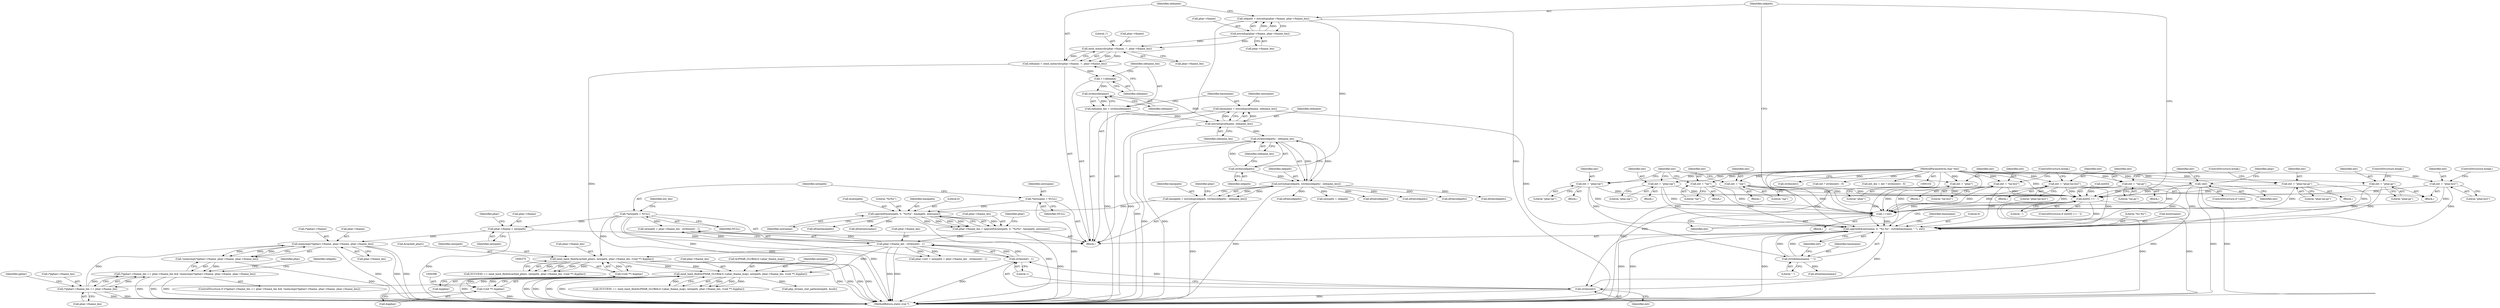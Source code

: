 digraph "0_php_b2cf3f064b8f5efef89bb084521b61318c71781b@API" {
"1000411" [label="(Call,memcmp((*pphar)->fname, phar->fname, phar->fname_len))"];
"1000338" [label="(Call,phar->fname = newpath)"];
"1000128" [label="(Call,*newpath = NULL)"];
"1000402" [label="(Call,(*pphar)->fname_len == phar->fname_len)"];
"1000386" [label="(Call,zend_hash_find(&(PHAR_GLOBALS->phar_fname_map), newpath, phar->fname_len, (void **) &pphar))"];
"1000367" [label="(Call,zend_hash_find(&cached_phars, newpath, phar->fname_len, (void **) &pphar))"];
"1000349" [label="(Call,phar->fname_len - strlen(ext) - 1)"];
"1000327" [label="(Call,phar->fname_len = spprintf(&newpath, 0, \"%s%s\", basepath, newname))"];
"1000331" [label="(Call,spprintf(&newpath, 0, \"%s%s\", basepath, newname))"];
"1000319" [label="(Call,basepath = estrndup(oldpath, (strlen(oldpath) - oldname_len)))"];
"1000321" [label="(Call,estrndup(oldpath, (strlen(oldpath) - oldname_len)))"];
"1000324" [label="(Call,strlen(oldpath))"];
"1000278" [label="(Call,oldpath = estrndup(phar->fname, phar->fname_len))"];
"1000280" [label="(Call,estrndup(phar->fname, phar->fname_len))"];
"1000323" [label="(Call,strlen(oldpath) - oldname_len)"];
"1000305" [label="(Call,estrndup(oldname, oldname_len))"];
"1000301" [label="(Call,strlen(oldname))"];
"1000297" [label="(Call,++oldname)"];
"1000287" [label="(Call,oldname = zend_memrchr(phar->fname, '/', phar->fname_len))"];
"1000289" [label="(Call,zend_memrchr(phar->fname, '/', phar->fname_len))"];
"1000299" [label="(Call,oldname_len = strlen(oldname))"];
"1000124" [label="(Call,*newname = NULL)"];
"1000353" [label="(Call,strlen(ext) - 1)"];
"1000354" [label="(Call,strlen(ext))"];
"1000308" [label="(Call,spprintf(&newname, 0, \"%s.%s\", strtok(basename, \".\"), ext))"];
"1000313" [label="(Call,strtok(basename, \".\"))"];
"1000303" [label="(Call,basename = estrndup(oldname, oldname_len))"];
"1000224" [label="(Call,ext = \"phar.tar\")"];
"1000104" [label="(MethodParameterIn,char *ext)"];
"1000189" [label="(Call,ext = \"tar.gz\")"];
"1000169" [label="(Call,ext = \"phar.zip\")"];
"1000204" [label="(Call,ext = \"tar.bz2\")"];
"1000270" [label="(Call,ext[0] == '.')"];
"1000219" [label="(Call,ext = \"tar\")"];
"1000164" [label="(Call,ext = \"zip\")"];
"1000209" [label="(Call,ext = \"phar.tar.bz2\")"];
"1000235" [label="(Call,ext = \"phar.gz\")"];
"1000194" [label="(Call,ext = \"phar.tar.gz\")"];
"1000151" [label="(Call,!ext)"];
"1000245" [label="(Call,ext = \"phar\")"];
"1000240" [label="(Call,ext = \"phar.bz2\")"];
"1000276" [label="(Call,++ext)"];
"1000374" [label="(Call,(void **) &pphar)"];
"1000395" [label="(Call,(void **) &pphar)"];
"1000410" [label="(Call,!memcmp((*pphar)->fname, phar->fname, phar->fname_len))"];
"1000401" [label="(Call,(*pphar)->fname_len == phar->fname_len && !memcmp((*pphar)->fname, phar->fname, phar->fname_len))"];
"1000150" [label="(ControlStructure,if (!ext))"];
"1000350" [label="(Call,phar->fname_len)"];
"1000416" [label="(Call,phar->fname)"];
"1000141" [label="(Call,strlen(ext))"];
"1000305" [label="(Call,estrndup(oldname, oldname_len))"];
"1000169" [label="(Call,ext = \"phar.zip\")"];
"1000407" [label="(Call,phar->fname_len)"];
"1000419" [label="(Call,phar->fname_len)"];
"1000191" [label="(Literal,\"tar.gz\")"];
"1000210" [label="(Identifier,ext)"];
"1000576" [label="(Call,efree(oldpath))"];
"1000235" [label="(Call,ext = \"phar.gz\")"];
"1000233" [label="(Block,)"];
"1000247" [label="(Literal,\"phar\")"];
"1000194" [label="(Call,ext = \"phar.tar.gz\")"];
"1000246" [label="(Identifier,ext)"];
"1000253" [label="(Identifier,ext)"];
"1000190" [label="(Identifier,ext)"];
"1000276" [label="(Call,++ext)"];
"1000368" [label="(Call,&cached_phars)"];
"1000274" [label="(Literal,'.')"];
"1000374" [label="(Call,(void **) &pphar)"];
"1000312" [label="(Literal,\"%s.%s\")"];
"1000308" [label="(Call,spprintf(&newname, 0, \"%s.%s\", strtok(basename, \".\"), ext))"];
"1000281" [label="(Call,phar->fname)"];
"1000203" [label="(Block,)"];
"1000414" [label="(Identifier,pphar)"];
"1000370" [label="(Identifier,newpath)"];
"1000212" [label="(ControlStructure,break;)"];
"1000197" [label="(ControlStructure,break;)"];
"1000209" [label="(Call,ext = \"phar.tar.bz2\")"];
"1000347" [label="(Call,newpath + phar->fname_len - strlen(ext) - 1)"];
"1000269" [label="(ControlStructure,if (ext[0] == '.'))"];
"1000220" [label="(Identifier,ext)"];
"1000277" [label="(Identifier,ext)"];
"1000376" [label="(Call,&pphar)"];
"1000242" [label="(Literal,\"phar.bz2\")"];
"1000279" [label="(Identifier,oldpath)"];
"1000392" [label="(Call,phar->fname_len)"];
"1000357" [label="(Call,efree(basepath))"];
"1000403" [label="(Call,(*pphar)->fname_len)"];
"1000196" [label="(Literal,\"phar.tar.gz\")"];
"1000336" [label="(Identifier,basepath)"];
"1000387" [label="(Call,&(PHAR_GLOBALS->phar_fname_map))"];
"1000288" [label="(Identifier,oldname)"];
"1000294" [label="(Call,phar->fname_len)"];
"1000402" [label="(Call,(*pphar)->fname_len == phar->fname_len)"];
"1000343" [label="(Call,phar->ext = newpath + phar->fname_len - strlen(ext) - 1)"];
"1000325" [label="(Identifier,oldpath)"];
"1000326" [label="(Identifier,oldname_len)"];
"1000151" [label="(Call,!ext)"];
"1000410" [label="(Call,!memcmp((*pphar)->fname, phar->fname, phar->fname_len))"];
"1000331" [label="(Call,spprintf(&newpath, 0, \"%s%s\", basepath, newname))"];
"1000412" [label="(Call,(*pphar)->fname)"];
"1000275" [label="(Block,)"];
"1000208" [label="(Block,)"];
"1000270" [label="(Call,ext[0] == '.')"];
"1000379" [label="(Call,efree(oldpath))"];
"1000334" [label="(Literal,0)"];
"1000128" [label="(Call,*newpath = NULL)"];
"1000488" [label="(Call,efree(oldpath))"];
"1000298" [label="(Identifier,oldname)"];
"1000309" [label="(Call,&newname)"];
"1000300" [label="(Identifier,oldname_len)"];
"1000345" [label="(Identifier,phar)"];
"1000206" [label="(Literal,\"tar.bz2\")"];
"1000391" [label="(Identifier,newpath)"];
"1000280" [label="(Call,estrndup(phar->fname, phar->fname_len))"];
"1000323" [label="(Call,strlen(oldpath) - oldname_len)"];
"1000340" [label="(Identifier,phar)"];
"1000317" [label="(Call,efree(basename))"];
"1000165" [label="(Identifier,ext)"];
"1000284" [label="(Call,phar->fname_len)"];
"1000156" [label="(Identifier,phar)"];
"1000304" [label="(Identifier,basename)"];
"1000104" [label="(MethodParameterIn,char *ext)"];
"1000337" [label="(Identifier,newname)"];
"1000126" [label="(Identifier,NULL)"];
"1000332" [label="(Call,&newpath)"];
"1000106" [label="(Block,)"];
"1000324" [label="(Call,strlen(oldpath))"];
"1000168" [label="(Block,)"];
"1000501" [label="(Call,efree(oldpath))"];
"1000314" [label="(Identifier,basename)"];
"1000164" [label="(Call,ext = \"zip\")"];
"1000386" [label="(Call,zend_hash_find(&(PHAR_GLOBALS->phar_fname_map), newpath, phar->fname_len, (void **) &pphar))"];
"1000236" [label="(Identifier,ext)"];
"1000365" [label="(Call,SUCCESS == zend_hash_find(&cached_phars, newpath, phar->fname_len, (void **) &pphar))"];
"1000307" [label="(Identifier,oldname_len)"];
"1000384" [label="(Call,SUCCESS == zend_hash_find(&(PHAR_GLOBALS->phar_fname_map), newpath, phar->fname_len, (void **) &pphar))"];
"1000303" [label="(Call,basename = estrndup(oldname, oldname_len))"];
"1000371" [label="(Call,phar->fname_len)"];
"1000342" [label="(Identifier,newpath)"];
"1000401" [label="(Call,(*pphar)->fname_len == phar->fname_len && !memcmp((*pphar)->fname, phar->fname, phar->fname_len))"];
"1000166" [label="(Literal,\"zip\")"];
"1000484" [label="(Call,newpath = oldpath)"];
"1000130" [label="(Identifier,NULL)"];
"1000271" [label="(Call,ext[0])"];
"1000204" [label="(Call,ext = \"tar.bz2\")"];
"1000411" [label="(Call,memcmp((*pphar)->fname, phar->fname, phar->fname_len))"];
"1000245" [label="(Call,ext = \"phar\")"];
"1000313" [label="(Call,strtok(basename, \".\"))"];
"1000287" [label="(Call,oldname = zend_memrchr(phar->fname, '/', phar->fname_len))"];
"1000125" [label="(Identifier,newname)"];
"1000349" [label="(Call,phar->fname_len - strlen(ext) - 1)"];
"1000335" [label="(Literal,\"%s%s\")"];
"1000223" [label="(Block,)"];
"1000189" [label="(Call,ext = \"tar.gz\")"];
"1000328" [label="(Call,phar->fname_len)"];
"1000301" [label="(Call,strlen(oldname))"];
"1000195" [label="(Identifier,ext)"];
"1000339" [label="(Call,phar->fname)"];
"1000400" [label="(ControlStructure,if ((*pphar)->fname_len == phar->fname_len && !memcmp((*pphar)->fname, phar->fname, phar->fname_len)))"];
"1000272" [label="(Identifier,ext)"];
"1000238" [label="(ControlStructure,break;)"];
"1000237" [label="(Literal,\"phar.gz\")"];
"1000240" [label="(Call,ext = \"phar.bz2\")"];
"1000293" [label="(Literal,'/')"];
"1000327" [label="(Call,phar->fname_len = spprintf(&newpath, 0, \"%s%s\", basepath, newname))"];
"1000224" [label="(Call,ext = \"phar.tar\")"];
"1000338" [label="(Call,phar->fname = newpath)"];
"1000219" [label="(Call,ext = \"tar\")"];
"1000686" [label="(MethodReturn,static zval *)"];
"1000211" [label="(Literal,\"phar.tar.bz2\")"];
"1000395" [label="(Call,(void **) &pphar)"];
"1000356" [label="(Literal,1)"];
"1000322" [label="(Identifier,oldpath)"];
"1000226" [label="(Literal,\"phar.tar\")"];
"1000321" [label="(Call,estrndup(oldpath, (strlen(oldpath) - oldname_len)))"];
"1000289" [label="(Call,zend_memrchr(phar->fname, '/', phar->fname_len))"];
"1000512" [label="(Call,efree(oldpath))"];
"1000205" [label="(Identifier,ext)"];
"1000218" [label="(Block,)"];
"1000353" [label="(Call,strlen(ext) - 1)"];
"1000318" [label="(Identifier,basename)"];
"1000367" [label="(Call,zend_hash_find(&cached_phars, newpath, phar->fname_len, (void **) &pphar))"];
"1000315" [label="(Literal,\".\")"];
"1000139" [label="(Call,ext ? strlen(ext) : 0)"];
"1000278" [label="(Call,oldpath = estrndup(phar->fname, phar->fname_len))"];
"1000241" [label="(Identifier,ext)"];
"1000428" [label="(Identifier,phar)"];
"1000489" [label="(Identifier,oldpath)"];
"1000221" [label="(Literal,\"tar\")"];
"1000319" [label="(Call,basepath = estrndup(oldpath, (strlen(oldpath) - oldname_len)))"];
"1000355" [label="(Identifier,ext)"];
"1000311" [label="(Literal,0)"];
"1000137" [label="(Call,ext_len = ext ? strlen(ext) : 0)"];
"1000171" [label="(Literal,\"phar.zip\")"];
"1000193" [label="(Block,)"];
"1000243" [label="(ControlStructure,break;)"];
"1000310" [label="(Identifier,newname)"];
"1000225" [label="(Identifier,ext)"];
"1000496" [label="(Call,php_stream_stat_path(newpath, &ssb))"];
"1000302" [label="(Identifier,oldname)"];
"1000397" [label="(Call,&pphar)"];
"1000299" [label="(Call,oldname_len = strlen(oldname))"];
"1000138" [label="(Identifier,ext_len)"];
"1000152" [label="(Identifier,ext)"];
"1000297" [label="(Call,++oldname)"];
"1000170" [label="(Identifier,ext)"];
"1000124" [label="(Call,*newname = NULL)"];
"1000129" [label="(Identifier,newpath)"];
"1000306" [label="(Identifier,oldname)"];
"1000290" [label="(Call,phar->fname)"];
"1000329" [label="(Identifier,phar)"];
"1000188" [label="(Block,)"];
"1000320" [label="(Identifier,basepath)"];
"1000354" [label="(Call,strlen(ext))"];
"1000163" [label="(Block,)"];
"1000316" [label="(Identifier,ext)"];
"1000359" [label="(Call,efree(newname))"];
"1000411" -> "1000410"  [label="AST: "];
"1000411" -> "1000419"  [label="CFG: "];
"1000412" -> "1000411"  [label="AST: "];
"1000416" -> "1000411"  [label="AST: "];
"1000419" -> "1000411"  [label="AST: "];
"1000410" -> "1000411"  [label="CFG: "];
"1000411" -> "1000686"  [label="DDG: "];
"1000411" -> "1000686"  [label="DDG: "];
"1000411" -> "1000686"  [label="DDG: "];
"1000411" -> "1000410"  [label="DDG: "];
"1000411" -> "1000410"  [label="DDG: "];
"1000411" -> "1000410"  [label="DDG: "];
"1000338" -> "1000411"  [label="DDG: "];
"1000402" -> "1000411"  [label="DDG: "];
"1000338" -> "1000106"  [label="AST: "];
"1000338" -> "1000342"  [label="CFG: "];
"1000339" -> "1000338"  [label="AST: "];
"1000342" -> "1000338"  [label="AST: "];
"1000345" -> "1000338"  [label="CFG: "];
"1000338" -> "1000686"  [label="DDG: "];
"1000128" -> "1000338"  [label="DDG: "];
"1000128" -> "1000106"  [label="AST: "];
"1000128" -> "1000130"  [label="CFG: "];
"1000129" -> "1000128"  [label="AST: "];
"1000130" -> "1000128"  [label="AST: "];
"1000138" -> "1000128"  [label="CFG: "];
"1000128" -> "1000686"  [label="DDG: "];
"1000128" -> "1000343"  [label="DDG: "];
"1000128" -> "1000347"  [label="DDG: "];
"1000128" -> "1000367"  [label="DDG: "];
"1000128" -> "1000386"  [label="DDG: "];
"1000402" -> "1000401"  [label="AST: "];
"1000402" -> "1000407"  [label="CFG: "];
"1000403" -> "1000402"  [label="AST: "];
"1000407" -> "1000402"  [label="AST: "];
"1000414" -> "1000402"  [label="CFG: "];
"1000401" -> "1000402"  [label="CFG: "];
"1000402" -> "1000686"  [label="DDG: "];
"1000402" -> "1000686"  [label="DDG: "];
"1000402" -> "1000401"  [label="DDG: "];
"1000402" -> "1000401"  [label="DDG: "];
"1000386" -> "1000402"  [label="DDG: "];
"1000386" -> "1000384"  [label="AST: "];
"1000386" -> "1000395"  [label="CFG: "];
"1000387" -> "1000386"  [label="AST: "];
"1000391" -> "1000386"  [label="AST: "];
"1000392" -> "1000386"  [label="AST: "];
"1000395" -> "1000386"  [label="AST: "];
"1000384" -> "1000386"  [label="CFG: "];
"1000386" -> "1000686"  [label="DDG: "];
"1000386" -> "1000686"  [label="DDG: "];
"1000386" -> "1000686"  [label="DDG: "];
"1000386" -> "1000686"  [label="DDG: "];
"1000386" -> "1000384"  [label="DDG: "];
"1000386" -> "1000384"  [label="DDG: "];
"1000386" -> "1000384"  [label="DDG: "];
"1000386" -> "1000384"  [label="DDG: "];
"1000367" -> "1000386"  [label="DDG: "];
"1000367" -> "1000386"  [label="DDG: "];
"1000349" -> "1000386"  [label="DDG: "];
"1000395" -> "1000386"  [label="DDG: "];
"1000386" -> "1000496"  [label="DDG: "];
"1000367" -> "1000365"  [label="AST: "];
"1000367" -> "1000374"  [label="CFG: "];
"1000368" -> "1000367"  [label="AST: "];
"1000370" -> "1000367"  [label="AST: "];
"1000371" -> "1000367"  [label="AST: "];
"1000374" -> "1000367"  [label="AST: "];
"1000365" -> "1000367"  [label="CFG: "];
"1000367" -> "1000686"  [label="DDG: "];
"1000367" -> "1000686"  [label="DDG: "];
"1000367" -> "1000686"  [label="DDG: "];
"1000367" -> "1000686"  [label="DDG: "];
"1000367" -> "1000365"  [label="DDG: "];
"1000367" -> "1000365"  [label="DDG: "];
"1000367" -> "1000365"  [label="DDG: "];
"1000367" -> "1000365"  [label="DDG: "];
"1000349" -> "1000367"  [label="DDG: "];
"1000374" -> "1000367"  [label="DDG: "];
"1000349" -> "1000347"  [label="AST: "];
"1000349" -> "1000353"  [label="CFG: "];
"1000350" -> "1000349"  [label="AST: "];
"1000353" -> "1000349"  [label="AST: "];
"1000347" -> "1000349"  [label="CFG: "];
"1000349" -> "1000686"  [label="DDG: "];
"1000349" -> "1000686"  [label="DDG: "];
"1000349" -> "1000343"  [label="DDG: "];
"1000349" -> "1000343"  [label="DDG: "];
"1000349" -> "1000347"  [label="DDG: "];
"1000349" -> "1000347"  [label="DDG: "];
"1000327" -> "1000349"  [label="DDG: "];
"1000353" -> "1000349"  [label="DDG: "];
"1000353" -> "1000349"  [label="DDG: "];
"1000327" -> "1000106"  [label="AST: "];
"1000327" -> "1000331"  [label="CFG: "];
"1000328" -> "1000327"  [label="AST: "];
"1000331" -> "1000327"  [label="AST: "];
"1000340" -> "1000327"  [label="CFG: "];
"1000327" -> "1000686"  [label="DDG: "];
"1000331" -> "1000327"  [label="DDG: "];
"1000331" -> "1000327"  [label="DDG: "];
"1000331" -> "1000327"  [label="DDG: "];
"1000331" -> "1000327"  [label="DDG: "];
"1000331" -> "1000327"  [label="DDG: "];
"1000331" -> "1000337"  [label="CFG: "];
"1000332" -> "1000331"  [label="AST: "];
"1000334" -> "1000331"  [label="AST: "];
"1000335" -> "1000331"  [label="AST: "];
"1000336" -> "1000331"  [label="AST: "];
"1000337" -> "1000331"  [label="AST: "];
"1000331" -> "1000686"  [label="DDG: "];
"1000319" -> "1000331"  [label="DDG: "];
"1000124" -> "1000331"  [label="DDG: "];
"1000331" -> "1000357"  [label="DDG: "];
"1000331" -> "1000359"  [label="DDG: "];
"1000319" -> "1000106"  [label="AST: "];
"1000319" -> "1000321"  [label="CFG: "];
"1000320" -> "1000319"  [label="AST: "];
"1000321" -> "1000319"  [label="AST: "];
"1000329" -> "1000319"  [label="CFG: "];
"1000319" -> "1000686"  [label="DDG: "];
"1000321" -> "1000319"  [label="DDG: "];
"1000321" -> "1000319"  [label="DDG: "];
"1000321" -> "1000323"  [label="CFG: "];
"1000322" -> "1000321"  [label="AST: "];
"1000323" -> "1000321"  [label="AST: "];
"1000321" -> "1000686"  [label="DDG: "];
"1000324" -> "1000321"  [label="DDG: "];
"1000323" -> "1000321"  [label="DDG: "];
"1000323" -> "1000321"  [label="DDG: "];
"1000321" -> "1000379"  [label="DDG: "];
"1000321" -> "1000484"  [label="DDG: "];
"1000321" -> "1000488"  [label="DDG: "];
"1000321" -> "1000501"  [label="DDG: "];
"1000321" -> "1000512"  [label="DDG: "];
"1000321" -> "1000576"  [label="DDG: "];
"1000324" -> "1000323"  [label="AST: "];
"1000324" -> "1000325"  [label="CFG: "];
"1000325" -> "1000324"  [label="AST: "];
"1000326" -> "1000324"  [label="CFG: "];
"1000324" -> "1000323"  [label="DDG: "];
"1000278" -> "1000324"  [label="DDG: "];
"1000278" -> "1000106"  [label="AST: "];
"1000278" -> "1000280"  [label="CFG: "];
"1000279" -> "1000278"  [label="AST: "];
"1000280" -> "1000278"  [label="AST: "];
"1000288" -> "1000278"  [label="CFG: "];
"1000278" -> "1000686"  [label="DDG: "];
"1000280" -> "1000278"  [label="DDG: "];
"1000280" -> "1000278"  [label="DDG: "];
"1000280" -> "1000284"  [label="CFG: "];
"1000281" -> "1000280"  [label="AST: "];
"1000284" -> "1000280"  [label="AST: "];
"1000280" -> "1000289"  [label="DDG: "];
"1000280" -> "1000289"  [label="DDG: "];
"1000323" -> "1000326"  [label="CFG: "];
"1000326" -> "1000323"  [label="AST: "];
"1000323" -> "1000686"  [label="DDG: "];
"1000323" -> "1000686"  [label="DDG: "];
"1000305" -> "1000323"  [label="DDG: "];
"1000305" -> "1000303"  [label="AST: "];
"1000305" -> "1000307"  [label="CFG: "];
"1000306" -> "1000305"  [label="AST: "];
"1000307" -> "1000305"  [label="AST: "];
"1000303" -> "1000305"  [label="CFG: "];
"1000305" -> "1000686"  [label="DDG: "];
"1000305" -> "1000303"  [label="DDG: "];
"1000305" -> "1000303"  [label="DDG: "];
"1000301" -> "1000305"  [label="DDG: "];
"1000299" -> "1000305"  [label="DDG: "];
"1000301" -> "1000299"  [label="AST: "];
"1000301" -> "1000302"  [label="CFG: "];
"1000302" -> "1000301"  [label="AST: "];
"1000299" -> "1000301"  [label="CFG: "];
"1000301" -> "1000299"  [label="DDG: "];
"1000297" -> "1000301"  [label="DDG: "];
"1000297" -> "1000106"  [label="AST: "];
"1000297" -> "1000298"  [label="CFG: "];
"1000298" -> "1000297"  [label="AST: "];
"1000300" -> "1000297"  [label="CFG: "];
"1000287" -> "1000297"  [label="DDG: "];
"1000287" -> "1000106"  [label="AST: "];
"1000287" -> "1000289"  [label="CFG: "];
"1000288" -> "1000287"  [label="AST: "];
"1000289" -> "1000287"  [label="AST: "];
"1000298" -> "1000287"  [label="CFG: "];
"1000287" -> "1000686"  [label="DDG: "];
"1000289" -> "1000287"  [label="DDG: "];
"1000289" -> "1000287"  [label="DDG: "];
"1000289" -> "1000287"  [label="DDG: "];
"1000289" -> "1000294"  [label="CFG: "];
"1000290" -> "1000289"  [label="AST: "];
"1000293" -> "1000289"  [label="AST: "];
"1000294" -> "1000289"  [label="AST: "];
"1000299" -> "1000106"  [label="AST: "];
"1000300" -> "1000299"  [label="AST: "];
"1000304" -> "1000299"  [label="CFG: "];
"1000299" -> "1000686"  [label="DDG: "];
"1000124" -> "1000106"  [label="AST: "];
"1000124" -> "1000126"  [label="CFG: "];
"1000125" -> "1000124"  [label="AST: "];
"1000126" -> "1000124"  [label="AST: "];
"1000129" -> "1000124"  [label="CFG: "];
"1000124" -> "1000686"  [label="DDG: "];
"1000353" -> "1000356"  [label="CFG: "];
"1000354" -> "1000353"  [label="AST: "];
"1000356" -> "1000353"  [label="AST: "];
"1000353" -> "1000686"  [label="DDG: "];
"1000354" -> "1000353"  [label="DDG: "];
"1000354" -> "1000355"  [label="CFG: "];
"1000355" -> "1000354"  [label="AST: "];
"1000356" -> "1000354"  [label="CFG: "];
"1000354" -> "1000686"  [label="DDG: "];
"1000308" -> "1000354"  [label="DDG: "];
"1000270" -> "1000354"  [label="DDG: "];
"1000104" -> "1000354"  [label="DDG: "];
"1000308" -> "1000106"  [label="AST: "];
"1000308" -> "1000316"  [label="CFG: "];
"1000309" -> "1000308"  [label="AST: "];
"1000311" -> "1000308"  [label="AST: "];
"1000312" -> "1000308"  [label="AST: "];
"1000313" -> "1000308"  [label="AST: "];
"1000316" -> "1000308"  [label="AST: "];
"1000318" -> "1000308"  [label="CFG: "];
"1000308" -> "1000686"  [label="DDG: "];
"1000308" -> "1000686"  [label="DDG: "];
"1000308" -> "1000686"  [label="DDG: "];
"1000313" -> "1000308"  [label="DDG: "];
"1000313" -> "1000308"  [label="DDG: "];
"1000224" -> "1000308"  [label="DDG: "];
"1000189" -> "1000308"  [label="DDG: "];
"1000169" -> "1000308"  [label="DDG: "];
"1000204" -> "1000308"  [label="DDG: "];
"1000270" -> "1000308"  [label="DDG: "];
"1000164" -> "1000308"  [label="DDG: "];
"1000209" -> "1000308"  [label="DDG: "];
"1000235" -> "1000308"  [label="DDG: "];
"1000194" -> "1000308"  [label="DDG: "];
"1000151" -> "1000308"  [label="DDG: "];
"1000276" -> "1000308"  [label="DDG: "];
"1000219" -> "1000308"  [label="DDG: "];
"1000245" -> "1000308"  [label="DDG: "];
"1000240" -> "1000308"  [label="DDG: "];
"1000104" -> "1000308"  [label="DDG: "];
"1000313" -> "1000315"  [label="CFG: "];
"1000314" -> "1000313"  [label="AST: "];
"1000315" -> "1000313"  [label="AST: "];
"1000316" -> "1000313"  [label="CFG: "];
"1000303" -> "1000313"  [label="DDG: "];
"1000313" -> "1000317"  [label="DDG: "];
"1000303" -> "1000106"  [label="AST: "];
"1000304" -> "1000303"  [label="AST: "];
"1000310" -> "1000303"  [label="CFG: "];
"1000303" -> "1000686"  [label="DDG: "];
"1000224" -> "1000223"  [label="AST: "];
"1000224" -> "1000226"  [label="CFG: "];
"1000225" -> "1000224"  [label="AST: "];
"1000226" -> "1000224"  [label="AST: "];
"1000272" -> "1000224"  [label="CFG: "];
"1000104" -> "1000224"  [label="DDG: "];
"1000224" -> "1000270"  [label="DDG: "];
"1000224" -> "1000276"  [label="DDG: "];
"1000104" -> "1000102"  [label="AST: "];
"1000104" -> "1000686"  [label="DDG: "];
"1000104" -> "1000137"  [label="DDG: "];
"1000104" -> "1000139"  [label="DDG: "];
"1000104" -> "1000141"  [label="DDG: "];
"1000104" -> "1000151"  [label="DDG: "];
"1000104" -> "1000164"  [label="DDG: "];
"1000104" -> "1000169"  [label="DDG: "];
"1000104" -> "1000189"  [label="DDG: "];
"1000104" -> "1000194"  [label="DDG: "];
"1000104" -> "1000204"  [label="DDG: "];
"1000104" -> "1000209"  [label="DDG: "];
"1000104" -> "1000219"  [label="DDG: "];
"1000104" -> "1000235"  [label="DDG: "];
"1000104" -> "1000240"  [label="DDG: "];
"1000104" -> "1000245"  [label="DDG: "];
"1000104" -> "1000270"  [label="DDG: "];
"1000104" -> "1000276"  [label="DDG: "];
"1000189" -> "1000188"  [label="AST: "];
"1000189" -> "1000191"  [label="CFG: "];
"1000190" -> "1000189"  [label="AST: "];
"1000191" -> "1000189"  [label="AST: "];
"1000197" -> "1000189"  [label="CFG: "];
"1000189" -> "1000270"  [label="DDG: "];
"1000189" -> "1000276"  [label="DDG: "];
"1000169" -> "1000168"  [label="AST: "];
"1000169" -> "1000171"  [label="CFG: "];
"1000170" -> "1000169"  [label="AST: "];
"1000171" -> "1000169"  [label="AST: "];
"1000272" -> "1000169"  [label="CFG: "];
"1000169" -> "1000270"  [label="DDG: "];
"1000169" -> "1000276"  [label="DDG: "];
"1000204" -> "1000203"  [label="AST: "];
"1000204" -> "1000206"  [label="CFG: "];
"1000205" -> "1000204"  [label="AST: "];
"1000206" -> "1000204"  [label="AST: "];
"1000212" -> "1000204"  [label="CFG: "];
"1000204" -> "1000270"  [label="DDG: "];
"1000204" -> "1000276"  [label="DDG: "];
"1000270" -> "1000269"  [label="AST: "];
"1000270" -> "1000274"  [label="CFG: "];
"1000271" -> "1000270"  [label="AST: "];
"1000274" -> "1000270"  [label="AST: "];
"1000277" -> "1000270"  [label="CFG: "];
"1000279" -> "1000270"  [label="CFG: "];
"1000270" -> "1000686"  [label="DDG: "];
"1000270" -> "1000686"  [label="DDG: "];
"1000219" -> "1000270"  [label="DDG: "];
"1000164" -> "1000270"  [label="DDG: "];
"1000209" -> "1000270"  [label="DDG: "];
"1000235" -> "1000270"  [label="DDG: "];
"1000194" -> "1000270"  [label="DDG: "];
"1000151" -> "1000270"  [label="DDG: "];
"1000245" -> "1000270"  [label="DDG: "];
"1000240" -> "1000270"  [label="DDG: "];
"1000270" -> "1000276"  [label="DDG: "];
"1000219" -> "1000218"  [label="AST: "];
"1000219" -> "1000221"  [label="CFG: "];
"1000220" -> "1000219"  [label="AST: "];
"1000221" -> "1000219"  [label="AST: "];
"1000272" -> "1000219"  [label="CFG: "];
"1000219" -> "1000276"  [label="DDG: "];
"1000164" -> "1000163"  [label="AST: "];
"1000164" -> "1000166"  [label="CFG: "];
"1000165" -> "1000164"  [label="AST: "];
"1000166" -> "1000164"  [label="AST: "];
"1000272" -> "1000164"  [label="CFG: "];
"1000164" -> "1000276"  [label="DDG: "];
"1000209" -> "1000208"  [label="AST: "];
"1000209" -> "1000211"  [label="CFG: "];
"1000210" -> "1000209"  [label="AST: "];
"1000211" -> "1000209"  [label="AST: "];
"1000212" -> "1000209"  [label="CFG: "];
"1000209" -> "1000276"  [label="DDG: "];
"1000235" -> "1000233"  [label="AST: "];
"1000235" -> "1000237"  [label="CFG: "];
"1000236" -> "1000235"  [label="AST: "];
"1000237" -> "1000235"  [label="AST: "];
"1000238" -> "1000235"  [label="CFG: "];
"1000235" -> "1000276"  [label="DDG: "];
"1000194" -> "1000193"  [label="AST: "];
"1000194" -> "1000196"  [label="CFG: "];
"1000195" -> "1000194"  [label="AST: "];
"1000196" -> "1000194"  [label="AST: "];
"1000197" -> "1000194"  [label="CFG: "];
"1000194" -> "1000276"  [label="DDG: "];
"1000151" -> "1000150"  [label="AST: "];
"1000151" -> "1000152"  [label="CFG: "];
"1000152" -> "1000151"  [label="AST: "];
"1000156" -> "1000151"  [label="CFG: "];
"1000253" -> "1000151"  [label="CFG: "];
"1000151" -> "1000686"  [label="DDG: "];
"1000151" -> "1000686"  [label="DDG: "];
"1000151" -> "1000276"  [label="DDG: "];
"1000245" -> "1000233"  [label="AST: "];
"1000245" -> "1000247"  [label="CFG: "];
"1000246" -> "1000245"  [label="AST: "];
"1000247" -> "1000245"  [label="AST: "];
"1000272" -> "1000245"  [label="CFG: "];
"1000245" -> "1000276"  [label="DDG: "];
"1000240" -> "1000233"  [label="AST: "];
"1000240" -> "1000242"  [label="CFG: "];
"1000241" -> "1000240"  [label="AST: "];
"1000242" -> "1000240"  [label="AST: "];
"1000243" -> "1000240"  [label="CFG: "];
"1000240" -> "1000276"  [label="DDG: "];
"1000276" -> "1000275"  [label="AST: "];
"1000276" -> "1000277"  [label="CFG: "];
"1000277" -> "1000276"  [label="AST: "];
"1000279" -> "1000276"  [label="CFG: "];
"1000374" -> "1000376"  [label="CFG: "];
"1000375" -> "1000374"  [label="AST: "];
"1000376" -> "1000374"  [label="AST: "];
"1000374" -> "1000686"  [label="DDG: "];
"1000374" -> "1000395"  [label="DDG: "];
"1000395" -> "1000397"  [label="CFG: "];
"1000396" -> "1000395"  [label="AST: "];
"1000397" -> "1000395"  [label="AST: "];
"1000395" -> "1000686"  [label="DDG: "];
"1000410" -> "1000401"  [label="AST: "];
"1000401" -> "1000410"  [label="CFG: "];
"1000410" -> "1000686"  [label="DDG: "];
"1000410" -> "1000401"  [label="DDG: "];
"1000401" -> "1000400"  [label="AST: "];
"1000428" -> "1000401"  [label="CFG: "];
"1000489" -> "1000401"  [label="CFG: "];
"1000401" -> "1000686"  [label="DDG: "];
"1000401" -> "1000686"  [label="DDG: "];
"1000401" -> "1000686"  [label="DDG: "];
}
